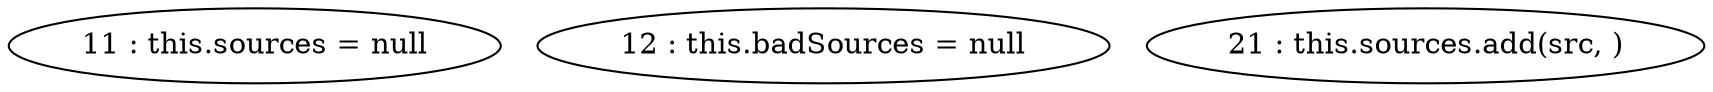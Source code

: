 digraph G {
"11 : this.sources = null"
"12 : this.badSources = null"
"21 : this.sources.add(src, )"
}